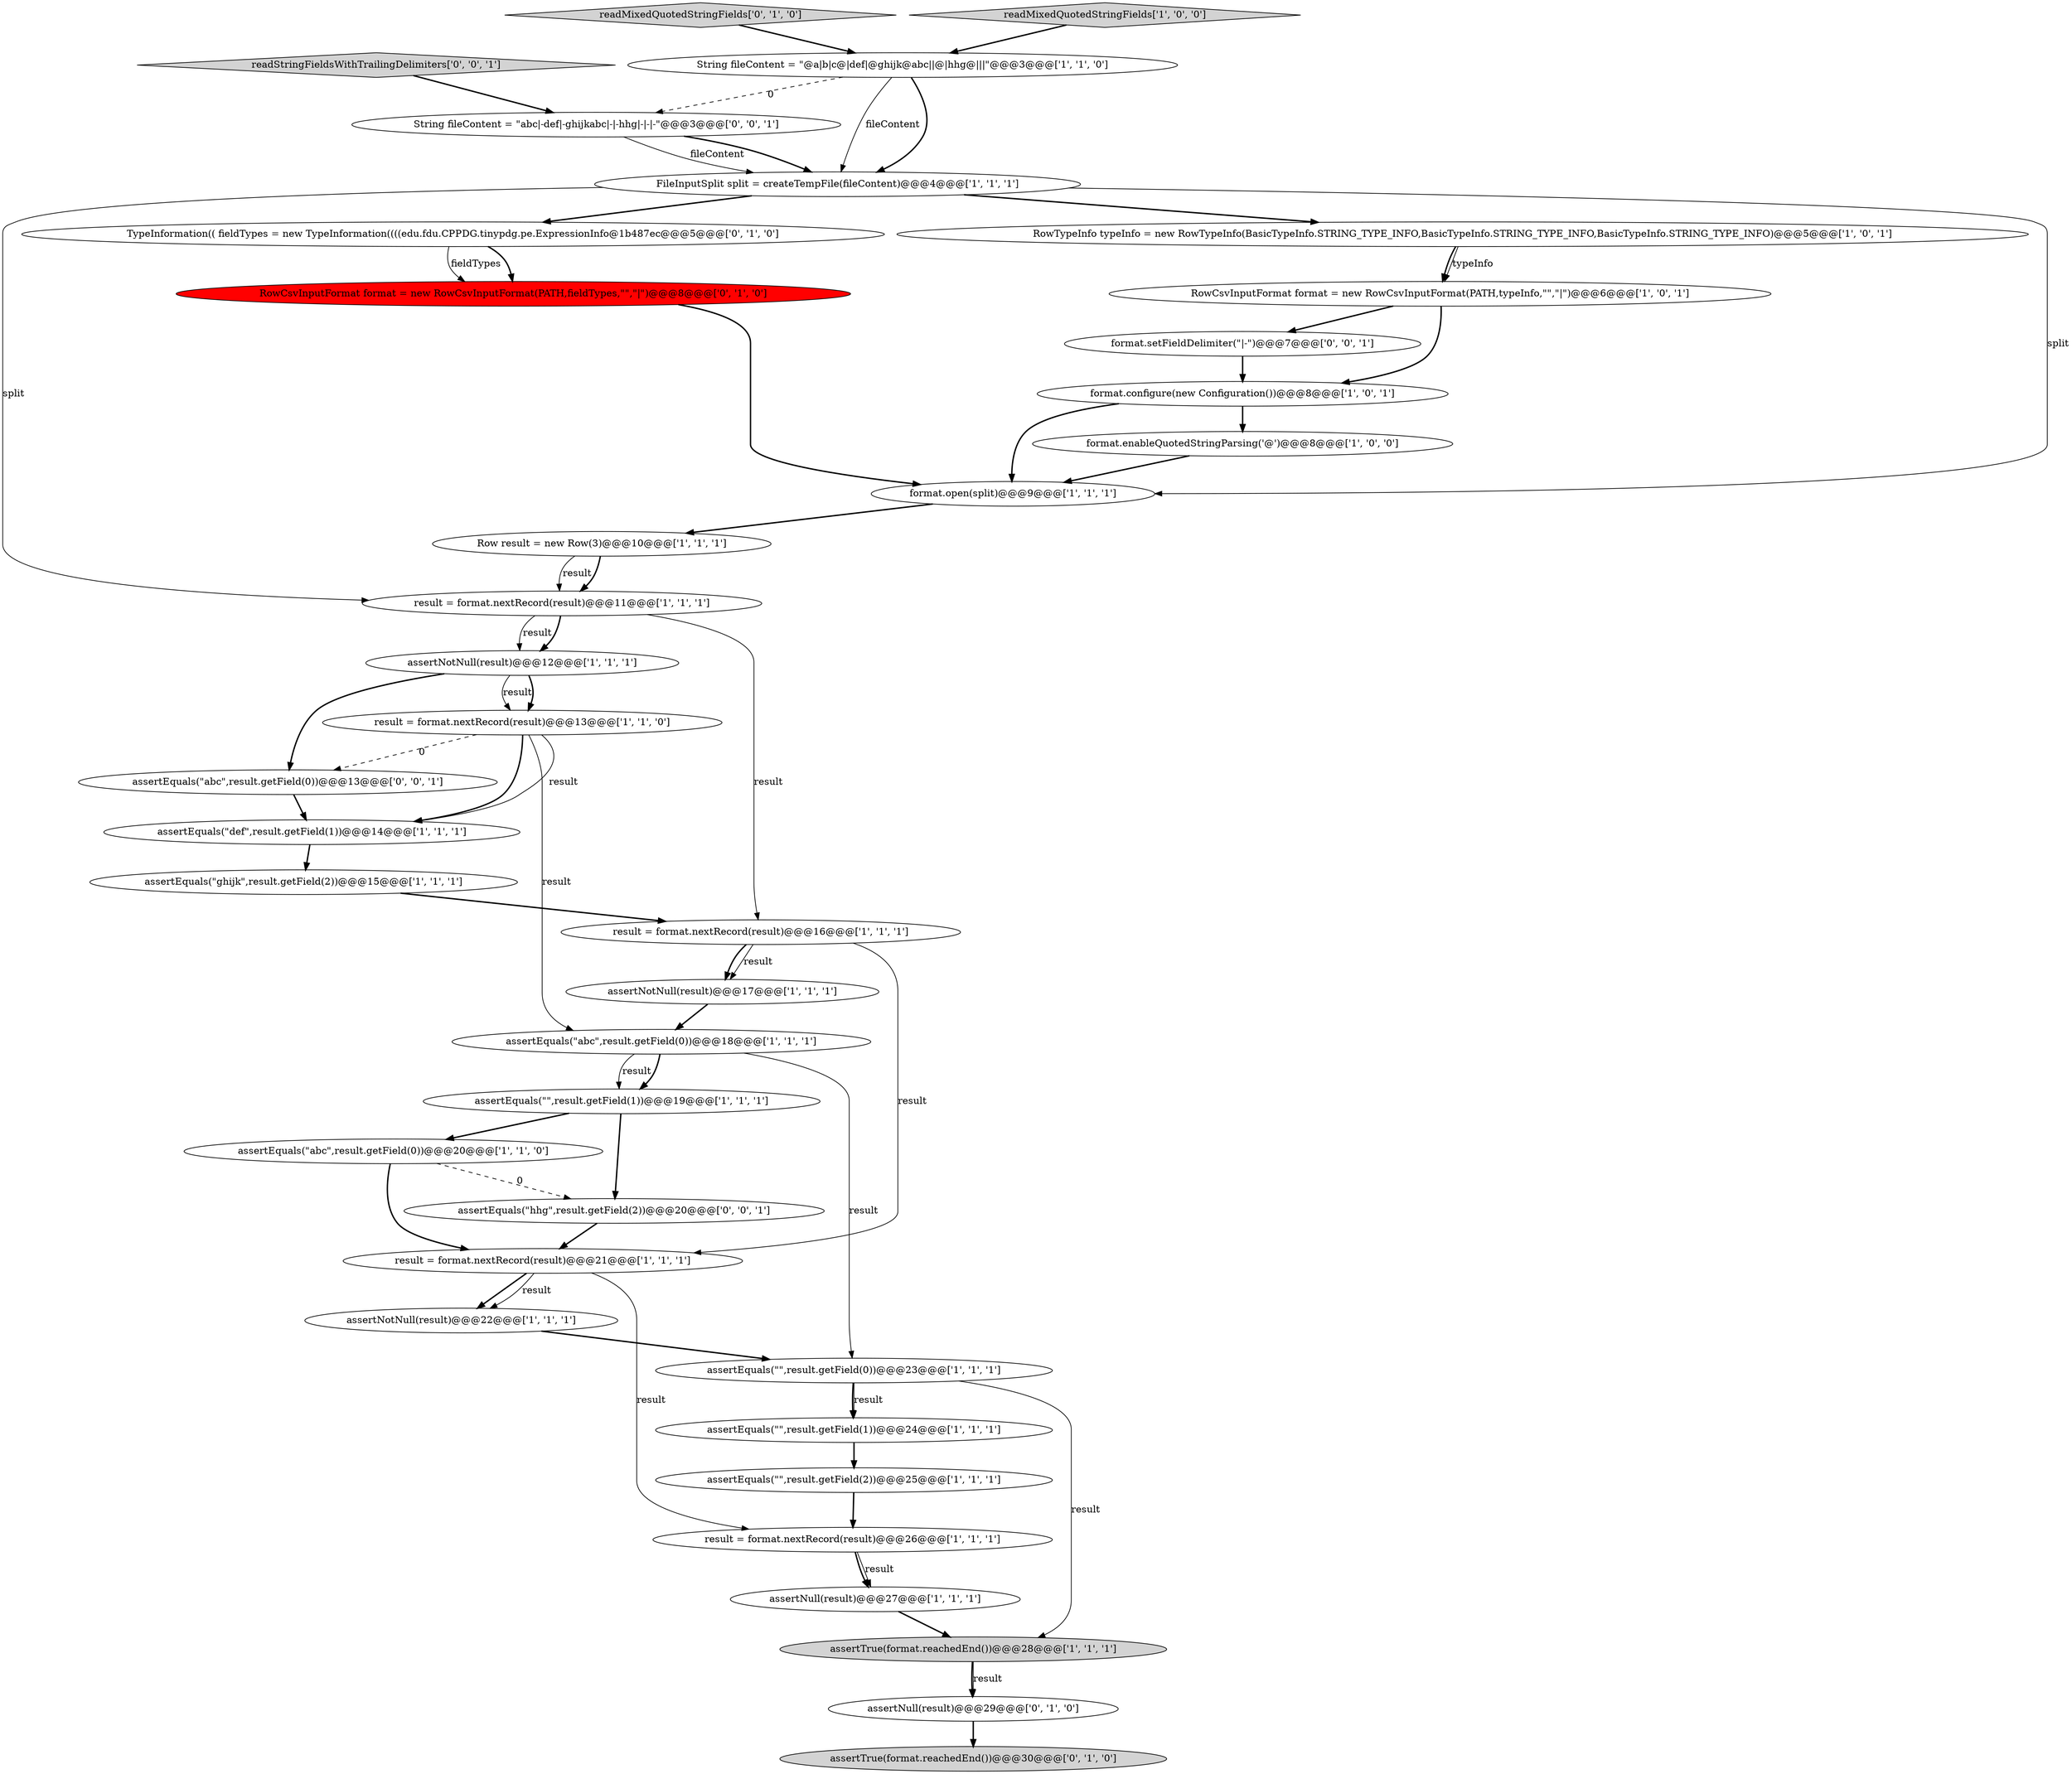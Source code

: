 digraph {
0 [style = filled, label = "assertEquals(\"\",result.getField(1))@@@19@@@['1', '1', '1']", fillcolor = white, shape = ellipse image = "AAA0AAABBB1BBB"];
5 [style = filled, label = "assertEquals(\"abc\",result.getField(0))@@@18@@@['1', '1', '1']", fillcolor = white, shape = ellipse image = "AAA0AAABBB1BBB"];
18 [style = filled, label = "format.open(split)@@@9@@@['1', '1', '1']", fillcolor = white, shape = ellipse image = "AAA0AAABBB1BBB"];
34 [style = filled, label = "format.setFieldDelimiter(\"|-\")@@@7@@@['0', '0', '1']", fillcolor = white, shape = ellipse image = "AAA0AAABBB3BBB"];
2 [style = filled, label = "String fileContent = \"@a|b|c@|def|@ghijk@abc||@|hhg@|||\"@@@3@@@['1', '1', '0']", fillcolor = white, shape = ellipse image = "AAA0AAABBB1BBB"];
32 [style = filled, label = "assertEquals(\"hhg\",result.getField(2))@@@20@@@['0', '0', '1']", fillcolor = white, shape = ellipse image = "AAA0AAABBB3BBB"];
25 [style = filled, label = "result = format.nextRecord(result)@@@11@@@['1', '1', '1']", fillcolor = white, shape = ellipse image = "AAA0AAABBB1BBB"];
26 [style = filled, label = "assertEquals(\"abc\",result.getField(0))@@@20@@@['1', '1', '0']", fillcolor = white, shape = ellipse image = "AAA0AAABBB1BBB"];
19 [style = filled, label = "assertEquals(\"def\",result.getField(1))@@@14@@@['1', '1', '1']", fillcolor = white, shape = ellipse image = "AAA0AAABBB1BBB"];
29 [style = filled, label = "readMixedQuotedStringFields['0', '1', '0']", fillcolor = lightgray, shape = diamond image = "AAA0AAABBB2BBB"];
15 [style = filled, label = "assertEquals(\"ghijk\",result.getField(2))@@@15@@@['1', '1', '1']", fillcolor = white, shape = ellipse image = "AAA0AAABBB1BBB"];
28 [style = filled, label = "assertTrue(format.reachedEnd())@@@30@@@['0', '1', '0']", fillcolor = lightgray, shape = ellipse image = "AAA0AAABBB2BBB"];
17 [style = filled, label = "FileInputSplit split = createTempFile(fileContent)@@@4@@@['1', '1', '1']", fillcolor = white, shape = ellipse image = "AAA0AAABBB1BBB"];
21 [style = filled, label = "assertEquals(\"\",result.getField(1))@@@24@@@['1', '1', '1']", fillcolor = white, shape = ellipse image = "AAA0AAABBB1BBB"];
27 [style = filled, label = "TypeInformation(( fieldTypes = new TypeInformation((((edu.fdu.CPPDG.tinypdg.pe.ExpressionInfo@1b487ec@@@5@@@['0', '1', '0']", fillcolor = white, shape = ellipse image = "AAA0AAABBB2BBB"];
30 [style = filled, label = "assertNull(result)@@@29@@@['0', '1', '0']", fillcolor = white, shape = ellipse image = "AAA0AAABBB2BBB"];
6 [style = filled, label = "result = format.nextRecord(result)@@@16@@@['1', '1', '1']", fillcolor = white, shape = ellipse image = "AAA0AAABBB1BBB"];
20 [style = filled, label = "assertNotNull(result)@@@22@@@['1', '1', '1']", fillcolor = white, shape = ellipse image = "AAA0AAABBB1BBB"];
3 [style = filled, label = "RowCsvInputFormat format = new RowCsvInputFormat(PATH,typeInfo,\"\",\"|\")@@@6@@@['1', '0', '1']", fillcolor = white, shape = ellipse image = "AAA0AAABBB1BBB"];
36 [style = filled, label = "String fileContent = \"abc|-def|-ghijkabc|-|-hhg|-|-|-\"@@@3@@@['0', '0', '1']", fillcolor = white, shape = ellipse image = "AAA0AAABBB3BBB"];
11 [style = filled, label = "result = format.nextRecord(result)@@@21@@@['1', '1', '1']", fillcolor = white, shape = ellipse image = "AAA0AAABBB1BBB"];
9 [style = filled, label = "RowTypeInfo typeInfo = new RowTypeInfo(BasicTypeInfo.STRING_TYPE_INFO,BasicTypeInfo.STRING_TYPE_INFO,BasicTypeInfo.STRING_TYPE_INFO)@@@5@@@['1', '0', '1']", fillcolor = white, shape = ellipse image = "AAA0AAABBB1BBB"];
4 [style = filled, label = "assertNotNull(result)@@@17@@@['1', '1', '1']", fillcolor = white, shape = ellipse image = "AAA0AAABBB1BBB"];
33 [style = filled, label = "assertEquals(\"abc\",result.getField(0))@@@13@@@['0', '0', '1']", fillcolor = white, shape = ellipse image = "AAA0AAABBB3BBB"];
1 [style = filled, label = "readMixedQuotedStringFields['1', '0', '0']", fillcolor = lightgray, shape = diamond image = "AAA0AAABBB1BBB"];
14 [style = filled, label = "format.enableQuotedStringParsing('@')@@@8@@@['1', '0', '0']", fillcolor = white, shape = ellipse image = "AAA0AAABBB1BBB"];
24 [style = filled, label = "assertTrue(format.reachedEnd())@@@28@@@['1', '1', '1']", fillcolor = lightgray, shape = ellipse image = "AAA0AAABBB1BBB"];
35 [style = filled, label = "readStringFieldsWithTrailingDelimiters['0', '0', '1']", fillcolor = lightgray, shape = diamond image = "AAA0AAABBB3BBB"];
13 [style = filled, label = "assertEquals(\"\",result.getField(0))@@@23@@@['1', '1', '1']", fillcolor = white, shape = ellipse image = "AAA0AAABBB1BBB"];
7 [style = filled, label = "format.configure(new Configuration())@@@8@@@['1', '0', '1']", fillcolor = white, shape = ellipse image = "AAA0AAABBB1BBB"];
16 [style = filled, label = "assertNull(result)@@@27@@@['1', '1', '1']", fillcolor = white, shape = ellipse image = "AAA0AAABBB1BBB"];
22 [style = filled, label = "result = format.nextRecord(result)@@@26@@@['1', '1', '1']", fillcolor = white, shape = ellipse image = "AAA0AAABBB1BBB"];
23 [style = filled, label = "assertEquals(\"\",result.getField(2))@@@25@@@['1', '1', '1']", fillcolor = white, shape = ellipse image = "AAA0AAABBB1BBB"];
8 [style = filled, label = "result = format.nextRecord(result)@@@13@@@['1', '1', '0']", fillcolor = white, shape = ellipse image = "AAA0AAABBB1BBB"];
12 [style = filled, label = "assertNotNull(result)@@@12@@@['1', '1', '1']", fillcolor = white, shape = ellipse image = "AAA0AAABBB1BBB"];
31 [style = filled, label = "RowCsvInputFormat format = new RowCsvInputFormat(PATH,fieldTypes,\"\",\"|\")@@@8@@@['0', '1', '0']", fillcolor = red, shape = ellipse image = "AAA1AAABBB2BBB"];
10 [style = filled, label = "Row result = new Row(3)@@@10@@@['1', '1', '1']", fillcolor = white, shape = ellipse image = "AAA0AAABBB1BBB"];
5->13 [style = solid, label="result"];
2->17 [style = bold, label=""];
5->0 [style = solid, label="result"];
13->21 [style = solid, label="result"];
2->17 [style = solid, label="fileContent"];
11->20 [style = bold, label=""];
25->12 [style = solid, label="result"];
20->13 [style = bold, label=""];
0->26 [style = bold, label=""];
22->16 [style = bold, label=""];
8->19 [style = bold, label=""];
8->33 [style = dashed, label="0"];
26->32 [style = dashed, label="0"];
16->24 [style = bold, label=""];
17->9 [style = bold, label=""];
17->18 [style = solid, label="split"];
9->3 [style = solid, label="typeInfo"];
12->8 [style = solid, label="result"];
34->7 [style = bold, label=""];
27->31 [style = bold, label=""];
31->18 [style = bold, label=""];
25->6 [style = solid, label="result"];
15->6 [style = bold, label=""];
22->16 [style = solid, label="result"];
26->11 [style = bold, label=""];
24->30 [style = bold, label=""];
7->14 [style = bold, label=""];
3->34 [style = bold, label=""];
6->4 [style = bold, label=""];
10->25 [style = solid, label="result"];
29->2 [style = bold, label=""];
17->25 [style = solid, label="split"];
23->22 [style = bold, label=""];
30->28 [style = bold, label=""];
2->36 [style = dashed, label="0"];
18->10 [style = bold, label=""];
5->0 [style = bold, label=""];
6->11 [style = solid, label="result"];
3->7 [style = bold, label=""];
10->25 [style = bold, label=""];
25->12 [style = bold, label=""];
12->8 [style = bold, label=""];
8->19 [style = solid, label="result"];
11->20 [style = solid, label="result"];
12->33 [style = bold, label=""];
7->18 [style = bold, label=""];
6->4 [style = solid, label="result"];
8->5 [style = solid, label="result"];
9->3 [style = bold, label=""];
13->24 [style = solid, label="result"];
14->18 [style = bold, label=""];
1->2 [style = bold, label=""];
24->30 [style = solid, label="result"];
36->17 [style = bold, label=""];
36->17 [style = solid, label="fileContent"];
17->27 [style = bold, label=""];
19->15 [style = bold, label=""];
27->31 [style = solid, label="fieldTypes"];
33->19 [style = bold, label=""];
13->21 [style = bold, label=""];
0->32 [style = bold, label=""];
11->22 [style = solid, label="result"];
32->11 [style = bold, label=""];
4->5 [style = bold, label=""];
35->36 [style = bold, label=""];
21->23 [style = bold, label=""];
}

